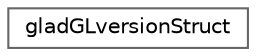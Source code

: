 digraph "Graphical Class Hierarchy"
{
 // LATEX_PDF_SIZE
  bgcolor="transparent";
  edge [fontname=Helvetica,fontsize=10,labelfontname=Helvetica,labelfontsize=10];
  node [fontname=Helvetica,fontsize=10,shape=box,height=0.2,width=0.4];
  rankdir="LR";
  Node0 [id="Node000000",label="gladGLversionStruct",height=0.2,width=0.4,color="grey40", fillcolor="white", style="filled",URL="$structglad_g_lversion_struct.html",tooltip=" "];
}

